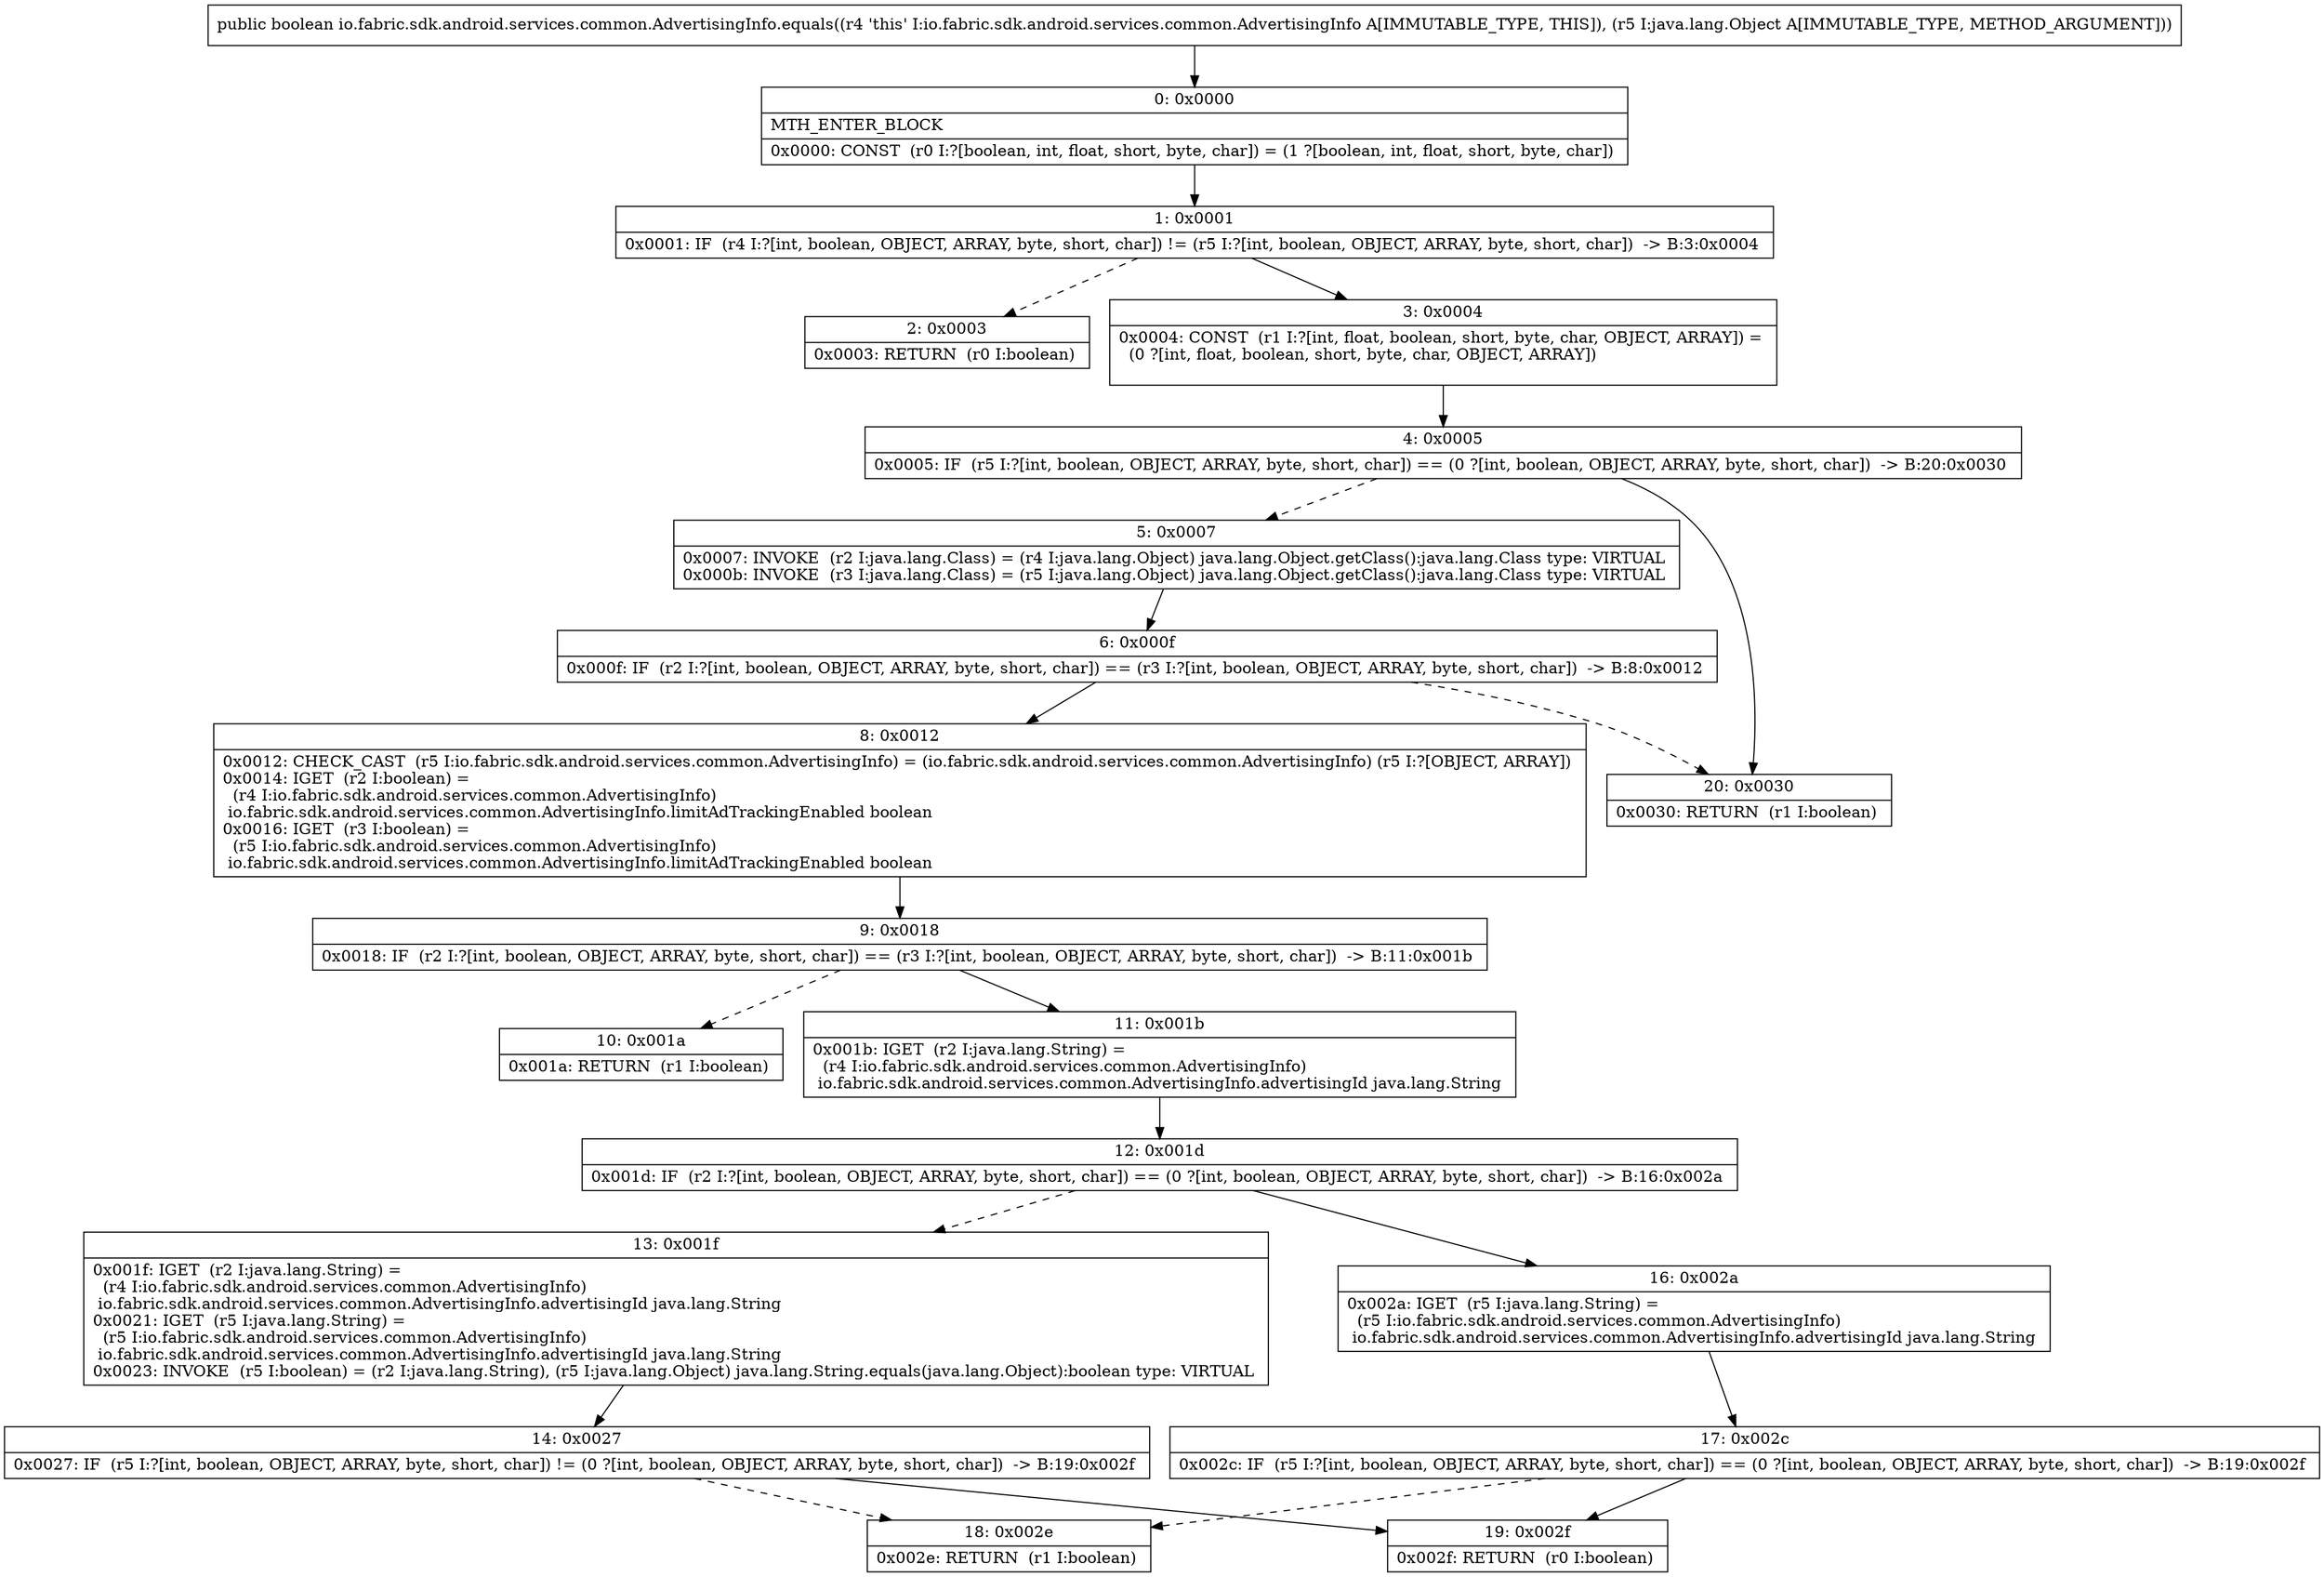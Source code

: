 digraph "CFG forio.fabric.sdk.android.services.common.AdvertisingInfo.equals(Ljava\/lang\/Object;)Z" {
Node_0 [shape=record,label="{0\:\ 0x0000|MTH_ENTER_BLOCK\l|0x0000: CONST  (r0 I:?[boolean, int, float, short, byte, char]) = (1 ?[boolean, int, float, short, byte, char]) \l}"];
Node_1 [shape=record,label="{1\:\ 0x0001|0x0001: IF  (r4 I:?[int, boolean, OBJECT, ARRAY, byte, short, char]) != (r5 I:?[int, boolean, OBJECT, ARRAY, byte, short, char])  \-\> B:3:0x0004 \l}"];
Node_2 [shape=record,label="{2\:\ 0x0003|0x0003: RETURN  (r0 I:boolean) \l}"];
Node_3 [shape=record,label="{3\:\ 0x0004|0x0004: CONST  (r1 I:?[int, float, boolean, short, byte, char, OBJECT, ARRAY]) = \l  (0 ?[int, float, boolean, short, byte, char, OBJECT, ARRAY])\l \l}"];
Node_4 [shape=record,label="{4\:\ 0x0005|0x0005: IF  (r5 I:?[int, boolean, OBJECT, ARRAY, byte, short, char]) == (0 ?[int, boolean, OBJECT, ARRAY, byte, short, char])  \-\> B:20:0x0030 \l}"];
Node_5 [shape=record,label="{5\:\ 0x0007|0x0007: INVOKE  (r2 I:java.lang.Class) = (r4 I:java.lang.Object) java.lang.Object.getClass():java.lang.Class type: VIRTUAL \l0x000b: INVOKE  (r3 I:java.lang.Class) = (r5 I:java.lang.Object) java.lang.Object.getClass():java.lang.Class type: VIRTUAL \l}"];
Node_6 [shape=record,label="{6\:\ 0x000f|0x000f: IF  (r2 I:?[int, boolean, OBJECT, ARRAY, byte, short, char]) == (r3 I:?[int, boolean, OBJECT, ARRAY, byte, short, char])  \-\> B:8:0x0012 \l}"];
Node_8 [shape=record,label="{8\:\ 0x0012|0x0012: CHECK_CAST  (r5 I:io.fabric.sdk.android.services.common.AdvertisingInfo) = (io.fabric.sdk.android.services.common.AdvertisingInfo) (r5 I:?[OBJECT, ARRAY]) \l0x0014: IGET  (r2 I:boolean) = \l  (r4 I:io.fabric.sdk.android.services.common.AdvertisingInfo)\l io.fabric.sdk.android.services.common.AdvertisingInfo.limitAdTrackingEnabled boolean \l0x0016: IGET  (r3 I:boolean) = \l  (r5 I:io.fabric.sdk.android.services.common.AdvertisingInfo)\l io.fabric.sdk.android.services.common.AdvertisingInfo.limitAdTrackingEnabled boolean \l}"];
Node_9 [shape=record,label="{9\:\ 0x0018|0x0018: IF  (r2 I:?[int, boolean, OBJECT, ARRAY, byte, short, char]) == (r3 I:?[int, boolean, OBJECT, ARRAY, byte, short, char])  \-\> B:11:0x001b \l}"];
Node_10 [shape=record,label="{10\:\ 0x001a|0x001a: RETURN  (r1 I:boolean) \l}"];
Node_11 [shape=record,label="{11\:\ 0x001b|0x001b: IGET  (r2 I:java.lang.String) = \l  (r4 I:io.fabric.sdk.android.services.common.AdvertisingInfo)\l io.fabric.sdk.android.services.common.AdvertisingInfo.advertisingId java.lang.String \l}"];
Node_12 [shape=record,label="{12\:\ 0x001d|0x001d: IF  (r2 I:?[int, boolean, OBJECT, ARRAY, byte, short, char]) == (0 ?[int, boolean, OBJECT, ARRAY, byte, short, char])  \-\> B:16:0x002a \l}"];
Node_13 [shape=record,label="{13\:\ 0x001f|0x001f: IGET  (r2 I:java.lang.String) = \l  (r4 I:io.fabric.sdk.android.services.common.AdvertisingInfo)\l io.fabric.sdk.android.services.common.AdvertisingInfo.advertisingId java.lang.String \l0x0021: IGET  (r5 I:java.lang.String) = \l  (r5 I:io.fabric.sdk.android.services.common.AdvertisingInfo)\l io.fabric.sdk.android.services.common.AdvertisingInfo.advertisingId java.lang.String \l0x0023: INVOKE  (r5 I:boolean) = (r2 I:java.lang.String), (r5 I:java.lang.Object) java.lang.String.equals(java.lang.Object):boolean type: VIRTUAL \l}"];
Node_14 [shape=record,label="{14\:\ 0x0027|0x0027: IF  (r5 I:?[int, boolean, OBJECT, ARRAY, byte, short, char]) != (0 ?[int, boolean, OBJECT, ARRAY, byte, short, char])  \-\> B:19:0x002f \l}"];
Node_16 [shape=record,label="{16\:\ 0x002a|0x002a: IGET  (r5 I:java.lang.String) = \l  (r5 I:io.fabric.sdk.android.services.common.AdvertisingInfo)\l io.fabric.sdk.android.services.common.AdvertisingInfo.advertisingId java.lang.String \l}"];
Node_17 [shape=record,label="{17\:\ 0x002c|0x002c: IF  (r5 I:?[int, boolean, OBJECT, ARRAY, byte, short, char]) == (0 ?[int, boolean, OBJECT, ARRAY, byte, short, char])  \-\> B:19:0x002f \l}"];
Node_18 [shape=record,label="{18\:\ 0x002e|0x002e: RETURN  (r1 I:boolean) \l}"];
Node_19 [shape=record,label="{19\:\ 0x002f|0x002f: RETURN  (r0 I:boolean) \l}"];
Node_20 [shape=record,label="{20\:\ 0x0030|0x0030: RETURN  (r1 I:boolean) \l}"];
MethodNode[shape=record,label="{public boolean io.fabric.sdk.android.services.common.AdvertisingInfo.equals((r4 'this' I:io.fabric.sdk.android.services.common.AdvertisingInfo A[IMMUTABLE_TYPE, THIS]), (r5 I:java.lang.Object A[IMMUTABLE_TYPE, METHOD_ARGUMENT])) }"];
MethodNode -> Node_0;
Node_0 -> Node_1;
Node_1 -> Node_2[style=dashed];
Node_1 -> Node_3;
Node_3 -> Node_4;
Node_4 -> Node_5[style=dashed];
Node_4 -> Node_20;
Node_5 -> Node_6;
Node_6 -> Node_8;
Node_6 -> Node_20[style=dashed];
Node_8 -> Node_9;
Node_9 -> Node_10[style=dashed];
Node_9 -> Node_11;
Node_11 -> Node_12;
Node_12 -> Node_13[style=dashed];
Node_12 -> Node_16;
Node_13 -> Node_14;
Node_14 -> Node_19;
Node_14 -> Node_18[style=dashed];
Node_16 -> Node_17;
Node_17 -> Node_18[style=dashed];
Node_17 -> Node_19;
}

